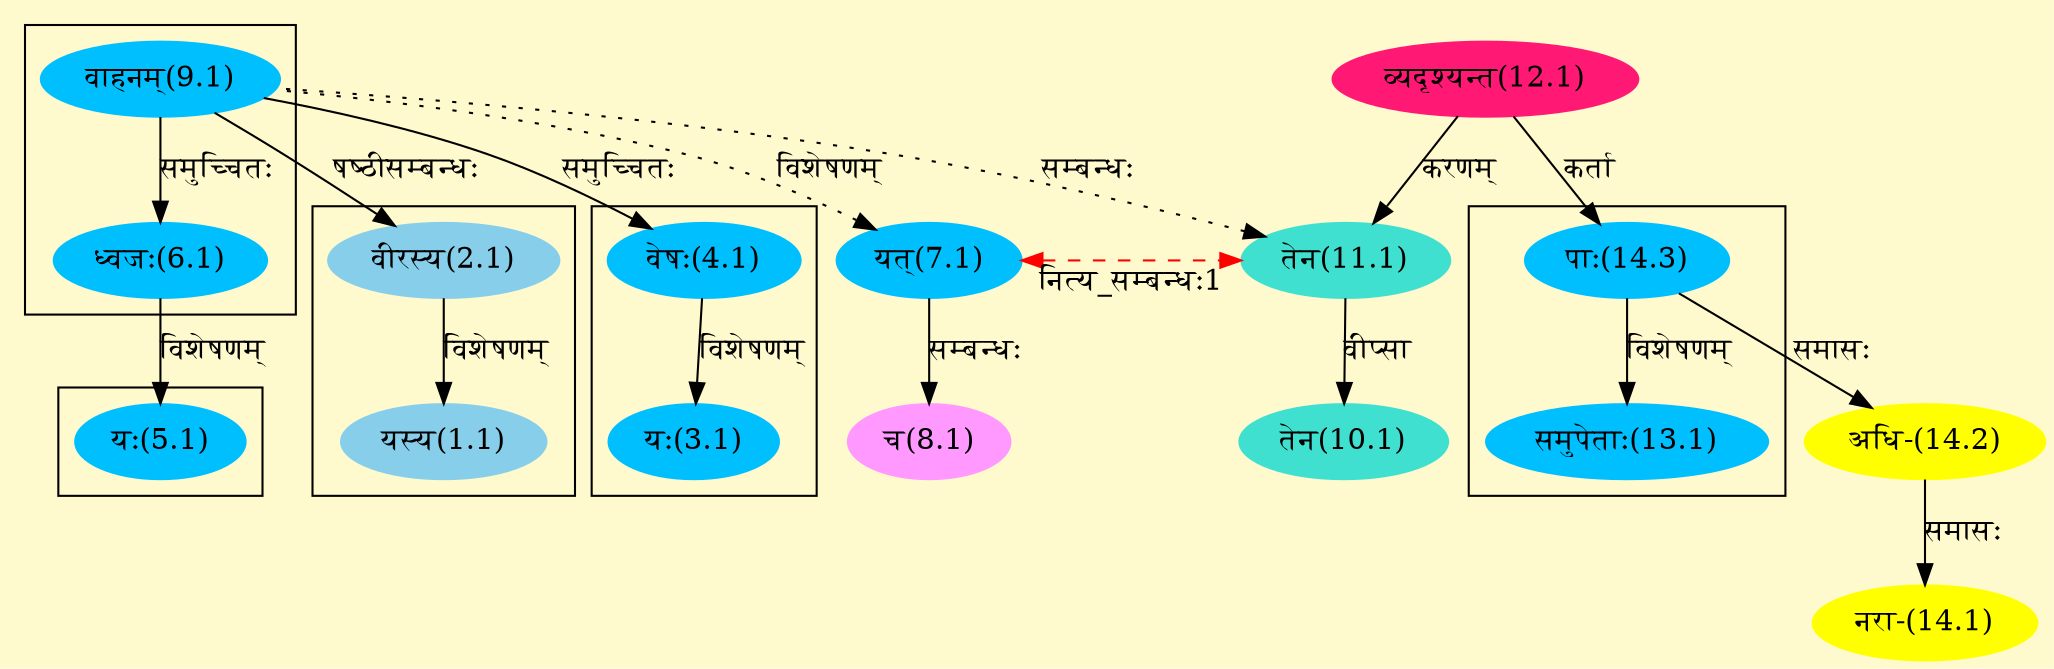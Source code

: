digraph G{
rankdir=BT;
 compound=true;
 bgcolor="lemonchiffon1";

subgraph cluster_1{
Node1_1 [style=filled, color="#87CEEB" label = "यस्य(1.1)"]
Node2_1 [style=filled, color="#87CEEB" label = "वीरस्य(2.1)"]

}

subgraph cluster_2{
Node3_1 [style=filled, color="#00BFFF" label = "यः(3.1)"]
Node4_1 [style=filled, color="#00BFFF" label = "वेषः(4.1)"]

}

subgraph cluster_3{
Node4_1 [style=filled, color="#00BFFF" label = "वेषः(4.1)"]
Node9_1 [style=filled, color="#00BFFF" label = "वाहनम्(9.1)"]
Node6_1 [style=filled, color="#00BFFF" label = "ध्वजः(6.1)"]
Node7_1 [style=filled, color="#00BFFF" label = "यत्(7.1)"]

}

subgraph cluster_4{
Node5_1 [style=filled, color="#00BFFF" label = "यः(5.1)"]
Node6_1 [style=filled, color="#00BFFF" label = "ध्वजः(6.1)"]

}

subgraph cluster_5{
Node13_1 [style=filled, color="#00BFFF" label = "समुपेताः(13.1)"]
Node14_3 [style=filled, color="#00BFFF" label = "पाः(14.3)"]

}
Node2_1 [style=filled, color="#87CEEB" label = "वीरस्य(2.1)"]
Node9_1 [style=filled, color="#00BFFF" label = "वाहनम्(9.1)"]
Node7_1 [style=filled, color="#00BFFF" label = "यत्(7.1)"]
Node11_1 [style=filled, color="#40E0D0" label = "तेन(11.1)"]
Node8_1 [style=filled, color="#FF99FF" label = "च(8.1)"]
Node [style=filled, color="" label = "()"]
Node10_1 [style=filled, color="#40E0D0" label = "तेन(10.1)"]
Node12_1 [style=filled, color="#FF1975" label = "व्यदृश्यन्त(12.1)"]
Node14_1 [style=filled, color="#FFFF00" label = "नरा-(14.1)"]
Node14_2 [style=filled, color="#FFFF00" label = "अधि-(14.2)"]
Node14_3 [style=filled, color="#00BFFF" label = "पाः(14.3)"]
{rank = same; Node7_1; Node11_1;}
/* Start of Relations section */

Node1_1 -> Node2_1 [  label="विशेषणम्"  dir="back" ]
Node2_1 -> Node9_1 [  label="षष्ठीसम्बन्धः"  dir="back" ]
Node3_1 -> Node4_1 [  label="विशेषणम्"  dir="back" ]
Node4_1 -> Node9_1 [  label="समुच्चितः"  dir="back" ]
Node5_1 -> Node6_1 [  label="विशेषणम्"  dir="back" ]
Node6_1 -> Node9_1 [  label="समुच्चितः"  dir="back" ]
Node7_1 -> Node11_1 [ style=dashed color="red" label="नित्य_सम्बन्धः1"  dir="both" ]
Node7_1 -> Node9_1 [ style=dotted label="विशेषणम्"  dir="back" ]
Node8_1 -> Node7_1 [  label="सम्बन्धः"  dir="back" ]
Node10_1 -> Node11_1 [  label="वीप्सा"  dir="back" ]
Node11_1 -> Node12_1 [  label="करणम्"  dir="back" ]
Node11_1 -> Node9_1 [ style=dotted label="सम्बन्धः"  dir="back" ]
Node13_1 -> Node14_3 [  label="विशेषणम्"  dir="back" ]
Node14_1 -> Node14_2 [  label="समासः"  dir="back" ]
Node14_2 -> Node14_3 [  label="समासः"  dir="back" ]
Node14_3 -> Node12_1 [  label="कर्ता"  dir="back" ]
}
